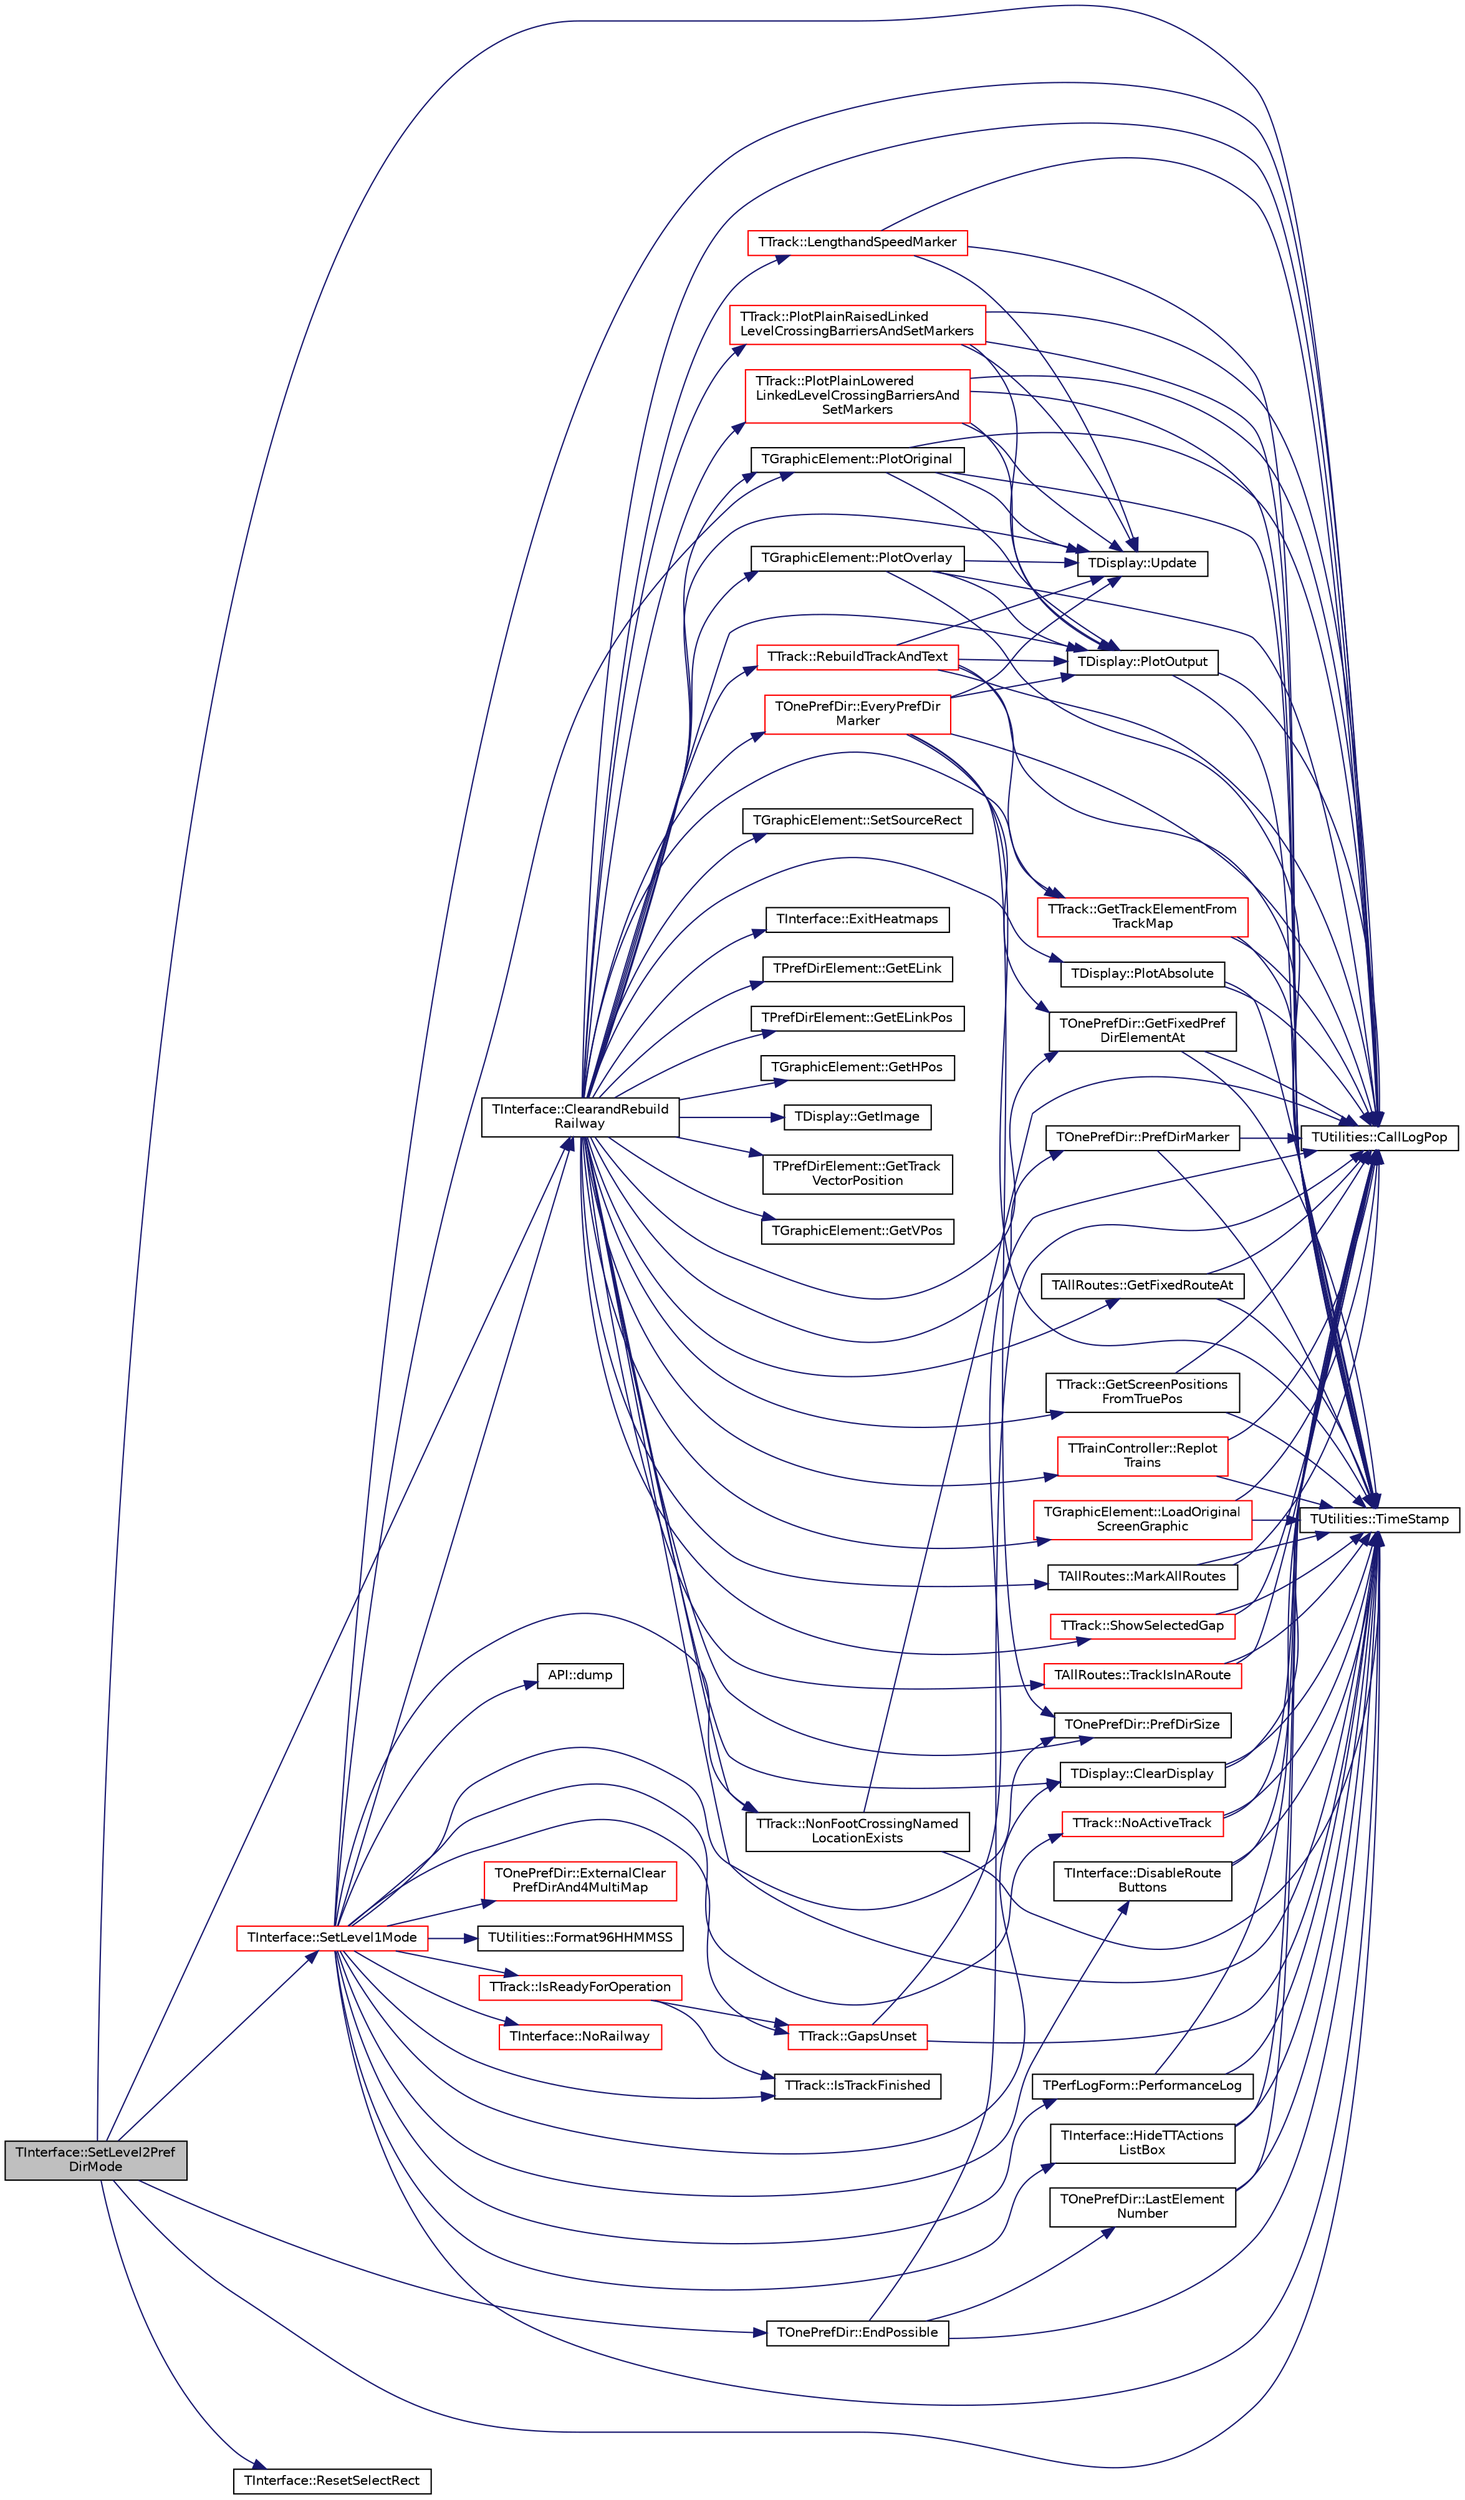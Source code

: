digraph "TInterface::SetLevel2PrefDirMode"
{
 // INTERACTIVE_SVG=YES
 // LATEX_PDF_SIZE
  edge [fontname="Helvetica",fontsize="10",labelfontname="Helvetica",labelfontsize="10"];
  node [fontname="Helvetica",fontsize="10",shape=record];
  rankdir="LR";
  Node1 [label="TInterface::SetLevel2Pref\lDirMode",height=0.2,width=0.4,color="black", fillcolor="grey75", style="filled", fontcolor="black",tooltip="Sets the Level2PrefDirMode user mode, using the Level2PrefDirMode variable to determine the mode."];
  Node1 -> Node2 [color="midnightblue",fontsize="10",style="solid",fontname="Helvetica"];
  Node2 [label="TUtilities::CallLogPop",height=0.2,width=0.4,color="black", fillcolor="white", style="filled",URL="$class_t_utilities.html#ae1eddca13cc3c492839e131f40ec21c0",tooltip="pops the last entry off the call stack, throws an error if called when empty"];
  Node1 -> Node3 [color="midnightblue",fontsize="10",style="solid",fontname="Helvetica"];
  Node3 [label="TInterface::ClearandRebuild\lRailway",height=0.2,width=0.4,color="black", fillcolor="white", style="filled",URL="$class_t_interface.html#aaa05ac95703a25e1fb4863779854967c",tooltip="< Sets the information panel message for zoom-out or paused modes"];
  Node3 -> Node2 [color="midnightblue",fontsize="10",style="solid",fontname="Helvetica"];
  Node3 -> Node4 [color="midnightblue",fontsize="10",style="solid",fontname="Helvetica"];
  Node4 [label="TDisplay::ClearDisplay",height=0.2,width=0.4,color="black", fillcolor="white", style="filled",URL="$class_t_display.html#a8d990507ae0111e0b7890e8aa77fd76d",tooltip="Empty the display."];
  Node4 -> Node2 [color="midnightblue",fontsize="10",style="solid",fontname="Helvetica"];
  Node4 -> Node5 [color="midnightblue",fontsize="10",style="solid",fontname="Helvetica"];
  Node5 [label="TUtilities::TimeStamp",height=0.2,width=0.4,color="black", fillcolor="white", style="filled",URL="$class_t_utilities.html#a34bd6bb5305bc29afdf424f6d35a921c",tooltip="creates a string of the form 'hh:mm:ss' for use in call & event logging"];
  Node3 -> Node6 [color="midnightblue",fontsize="10",style="solid",fontname="Helvetica"];
  Node6 [label="TOnePrefDir::EveryPrefDir\lMarker",height=0.2,width=0.4,color="red", fillcolor="white", style="filled",URL="$class_t_one_pref_dir.html#a9b425a3ed8ef998e2366d13ad52bf08c",tooltip="Similar to PrefDirMarker but used only to display EveryPrefDir - red for unidirectional PrefDir & gre..."];
  Node6 -> Node2 [color="midnightblue",fontsize="10",style="solid",fontname="Helvetica"];
  Node6 -> Node8 [color="midnightblue",fontsize="10",style="solid",fontname="Helvetica"];
  Node8 [label="TOnePrefDir::GetFixedPref\lDirElementAt",height=0.2,width=0.4,color="black", fillcolor="white", style="filled",URL="$class_t_one_pref_dir.html#a5b67e5aaa86d324229aedc68f32f32b8",tooltip="Return a non-modifiable element at PrefDirVector position 'At'."];
  Node8 -> Node2 [color="midnightblue",fontsize="10",style="solid",fontname="Helvetica"];
  Node8 -> Node5 [color="midnightblue",fontsize="10",style="solid",fontname="Helvetica"];
  Node6 -> Node12 [color="midnightblue",fontsize="10",style="solid",fontname="Helvetica"];
  Node12 [label="TDisplay::PlotOutput",height=0.2,width=0.4,color="black", fillcolor="white", style="filled",URL="$class_t_display.html#a9ab49e52c7eb92b32ae2c34547183439",tooltip="Plot the graphic at screen position HPos & VPos."];
  Node12 -> Node2 [color="midnightblue",fontsize="10",style="solid",fontname="Helvetica"];
  Node12 -> Node5 [color="midnightblue",fontsize="10",style="solid",fontname="Helvetica"];
  Node6 -> Node13 [color="midnightblue",fontsize="10",style="solid",fontname="Helvetica"];
  Node13 [label="TOnePrefDir::PrefDirSize",height=0.2,width=0.4,color="black", fillcolor="white", style="filled",URL="$class_t_one_pref_dir.html#a29d013bf730e23d27fdb2c390e3a14da",tooltip="Return the vector size."];
  Node6 -> Node5 [color="midnightblue",fontsize="10",style="solid",fontname="Helvetica"];
  Node6 -> Node14 [color="midnightblue",fontsize="10",style="solid",fontname="Helvetica"];
  Node14 [label="TDisplay::Update",height=0.2,width=0.4,color="black", fillcolor="white", style="filled",URL="$class_t_display.html#aa4f37ab2a4df6437a2219f303e1de40b",tooltip="Repaint the screen display."];
  Node3 -> Node15 [color="midnightblue",fontsize="10",style="solid",fontname="Helvetica"];
  Node15 [label="TInterface::ExitHeatmaps",height=0.2,width=0.4,color="black", fillcolor="white", style="filled",URL="$class_t_interface.html#aea8bdbc6e77daca97603ff1a7d5846e3",tooltip="utility function to set all heatmap values to normal (i.e. unused)"];
  Node3 -> Node16 [color="midnightblue",fontsize="10",style="solid",fontname="Helvetica"];
  Node16 [label="TPrefDirElement::GetELink",height=0.2,width=0.4,color="black", fillcolor="white", style="filled",URL="$class_t_pref_dir_element.html#af00e0755cd716b4d101abbae02c73ca2",tooltip="Returns ELink."];
  Node3 -> Node17 [color="midnightblue",fontsize="10",style="solid",fontname="Helvetica"];
  Node17 [label="TPrefDirElement::GetELinkPos",height=0.2,width=0.4,color="black", fillcolor="white", style="filled",URL="$class_t_pref_dir_element.html#aa5944dedfb065d9e251c26b28fff69f6",tooltip="Returns the ELink array position."];
  Node3 -> Node8 [color="midnightblue",fontsize="10",style="solid",fontname="Helvetica"];
  Node3 -> Node18 [color="midnightblue",fontsize="10",style="solid",fontname="Helvetica"];
  Node18 [label="TAllRoutes::GetFixedRouteAt",height=0.2,width=0.4,color="black", fillcolor="white", style="filled",URL="$class_t_all_routes.html#a7d9f820738af6314f2b9a4a1f52bb64a",tooltip="Returns a constant reference to the route at AllRoutesVector position 'At', after performing range ch..."];
  Node18 -> Node2 [color="midnightblue",fontsize="10",style="solid",fontname="Helvetica"];
  Node18 -> Node5 [color="midnightblue",fontsize="10",style="solid",fontname="Helvetica"];
  Node3 -> Node19 [color="midnightblue",fontsize="10",style="solid",fontname="Helvetica"];
  Node19 [label="TGraphicElement::GetHPos",height=0.2,width=0.4,color="black", fillcolor="white", style="filled",URL="$class_t_graphic_element.html#aaf109e208515c9b9aaad753d829d25e9",tooltip=" "];
  Node3 -> Node20 [color="midnightblue",fontsize="10",style="solid",fontname="Helvetica"];
  Node20 [label="TDisplay::GetImage",height=0.2,width=0.4,color="black", fillcolor="white", style="filled",URL="$class_t_display.html#a33f7067eea9e638bdc363bd0af70d7d5",tooltip="Return a pointer to the screen image."];
  Node3 -> Node21 [color="midnightblue",fontsize="10",style="solid",fontname="Helvetica"];
  Node21 [label="TTrack::GetScreenPositions\lFromTruePos",height=0.2,width=0.4,color="black", fillcolor="white", style="filled",URL="$class_t_track.html#abda5d1209d5a197f1cefb851f567736d",tooltip="With large railways only part of the railway is displayed on screen, and this function converts true ..."];
  Node21 -> Node2 [color="midnightblue",fontsize="10",style="solid",fontname="Helvetica"];
  Node21 -> Node5 [color="midnightblue",fontsize="10",style="solid",fontname="Helvetica"];
  Node3 -> Node22 [color="midnightblue",fontsize="10",style="solid",fontname="Helvetica"];
  Node22 [label="TTrack::GetTrackElementFrom\lTrackMap",height=0.2,width=0.4,color="red", fillcolor="white", style="filled",URL="$class_t_track.html#aeb60286bc570dbafab64fe6dc06af2e4",tooltip="Return a reference to the element at HLoc & VLoc, if no element is found an error is thrown."];
  Node22 -> Node2 [color="midnightblue",fontsize="10",style="solid",fontname="Helvetica"];
  Node22 -> Node5 [color="midnightblue",fontsize="10",style="solid",fontname="Helvetica"];
  Node3 -> Node24 [color="midnightblue",fontsize="10",style="solid",fontname="Helvetica"];
  Node24 [label="TPrefDirElement::GetTrack\lVectorPosition",height=0.2,width=0.4,color="black", fillcolor="white", style="filled",URL="$class_t_pref_dir_element.html#a0edec31fc9787847e3b6240bab91783c",tooltip="Returns TrackVectorPosition."];
  Node3 -> Node25 [color="midnightblue",fontsize="10",style="solid",fontname="Helvetica"];
  Node25 [label="TGraphicElement::GetVPos",height=0.2,width=0.4,color="black", fillcolor="white", style="filled",URL="$class_t_graphic_element.html#ad2780e85ae1e401bfbb6a7c37b15bea8",tooltip=" "];
  Node3 -> Node26 [color="midnightblue",fontsize="10",style="solid",fontname="Helvetica"];
  Node26 [label="TTrack::LengthandSpeedMarker",height=0.2,width=0.4,color="red", fillcolor="white", style="filled",URL="$class_t_track.html#a4149325460c43b97eb737f9e5cd45308",tooltip="Examine all elements in the TrackVector and if have a valid length mark the relevant track using Mark..."];
  Node26 -> Node2 [color="midnightblue",fontsize="10",style="solid",fontname="Helvetica"];
  Node26 -> Node5 [color="midnightblue",fontsize="10",style="solid",fontname="Helvetica"];
  Node26 -> Node14 [color="midnightblue",fontsize="10",style="solid",fontname="Helvetica"];
  Node3 -> Node30 [color="midnightblue",fontsize="10",style="solid",fontname="Helvetica"];
  Node30 [label="TGraphicElement::LoadOriginal\lScreenGraphic",height=0.2,width=0.4,color="red", fillcolor="white", style="filled",URL="$class_t_graphic_element.html#ac12f60cb52eefdc86eaa504419eb138d",tooltip="Load original graphic from the screen for point flashing or route start markers."];
  Node30 -> Node2 [color="midnightblue",fontsize="10",style="solid",fontname="Helvetica"];
  Node30 -> Node5 [color="midnightblue",fontsize="10",style="solid",fontname="Helvetica"];
  Node3 -> Node32 [color="midnightblue",fontsize="10",style="solid",fontname="Helvetica"];
  Node32 [label="TAllRoutes::MarkAllRoutes",height=0.2,width=0.4,color="black", fillcolor="white", style="filled",URL="$class_t_all_routes.html#af0a34aa05027527d256566ae52600583",tooltip="Calls PrefDirMarker to display all routes, with RouteCall set to identify a route call,..."];
  Node32 -> Node2 [color="midnightblue",fontsize="10",style="solid",fontname="Helvetica"];
  Node32 -> Node5 [color="midnightblue",fontsize="10",style="solid",fontname="Helvetica"];
  Node3 -> Node33 [color="midnightblue",fontsize="10",style="solid",fontname="Helvetica"];
  Node33 [label="TTrack::NonFootCrossingNamed\lLocationExists",height=0.2,width=0.4,color="black", fillcolor="white", style="filled",URL="$class_t_track.html#aa67be9f8ad9bd885f649b26962e0d41d",tooltip="True if there is a platform, NamedNonStationLocation or Concourse present in the railway."];
  Node33 -> Node2 [color="midnightblue",fontsize="10",style="solid",fontname="Helvetica"];
  Node33 -> Node5 [color="midnightblue",fontsize="10",style="solid",fontname="Helvetica"];
  Node3 -> Node34 [color="midnightblue",fontsize="10",style="solid",fontname="Helvetica"];
  Node34 [label="TDisplay::PlotAbsolute",height=0.2,width=0.4,color="black", fillcolor="white", style="filled",URL="$class_t_display.html#a7dae1c6470743a7cb778a6f813c7f0cc",tooltip="Plot the graphic at the railway (not screen) position set by HPos & VPos."];
  Node34 -> Node2 [color="midnightblue",fontsize="10",style="solid",fontname="Helvetica"];
  Node34 -> Node5 [color="midnightblue",fontsize="10",style="solid",fontname="Helvetica"];
  Node3 -> Node35 [color="midnightblue",fontsize="10",style="solid",fontname="Helvetica"];
  Node35 [label="TGraphicElement::PlotOriginal",height=0.2,width=0.4,color="black", fillcolor="white", style="filled",URL="$class_t_graphic_element.html#ad9e23ba031b1110126227d301b59ffc7",tooltip="Plot the original graphic on screen."];
  Node35 -> Node2 [color="midnightblue",fontsize="10",style="solid",fontname="Helvetica"];
  Node35 -> Node12 [color="midnightblue",fontsize="10",style="solid",fontname="Helvetica"];
  Node35 -> Node5 [color="midnightblue",fontsize="10",style="solid",fontname="Helvetica"];
  Node35 -> Node14 [color="midnightblue",fontsize="10",style="solid",fontname="Helvetica"];
  Node3 -> Node12 [color="midnightblue",fontsize="10",style="solid",fontname="Helvetica"];
  Node3 -> Node36 [color="midnightblue",fontsize="10",style="solid",fontname="Helvetica"];
  Node36 [label="TGraphicElement::PlotOverlay",height=0.2,width=0.4,color="black", fillcolor="white", style="filled",URL="$class_t_graphic_element.html#a04ccc26451ff7d95dc3c5951b71f421e",tooltip="Plot the overlay graphic on screen."];
  Node36 -> Node2 [color="midnightblue",fontsize="10",style="solid",fontname="Helvetica"];
  Node36 -> Node12 [color="midnightblue",fontsize="10",style="solid",fontname="Helvetica"];
  Node36 -> Node5 [color="midnightblue",fontsize="10",style="solid",fontname="Helvetica"];
  Node36 -> Node14 [color="midnightblue",fontsize="10",style="solid",fontname="Helvetica"];
  Node3 -> Node37 [color="midnightblue",fontsize="10",style="solid",fontname="Helvetica"];
  Node37 [label="TTrack::PlotPlainLowered\lLinkedLevelCrossingBarriersAnd\lSetMarkers",height=0.2,width=0.4,color="red", fillcolor="white", style="filled",URL="$class_t_track.html#ad8a74040f61dffb16633deea5054deef",tooltip="Plot LC elements without any base elements, and set LCPlotted true - used in ClearandRebuildRailway (..."];
  Node37 -> Node2 [color="midnightblue",fontsize="10",style="solid",fontname="Helvetica"];
  Node37 -> Node12 [color="midnightblue",fontsize="10",style="solid",fontname="Helvetica"];
  Node37 -> Node5 [color="midnightblue",fontsize="10",style="solid",fontname="Helvetica"];
  Node37 -> Node14 [color="midnightblue",fontsize="10",style="solid",fontname="Helvetica"];
  Node3 -> Node42 [color="midnightblue",fontsize="10",style="solid",fontname="Helvetica"];
  Node42 [label="TTrack::PlotPlainRaisedLinked\lLevelCrossingBarriersAndSetMarkers",height=0.2,width=0.4,color="red", fillcolor="white", style="filled",URL="$class_t_track.html#a1f59015a92ef00604156a44011b4f4c8",tooltip="Plot LC elements without any base elements, and set LCPlotted true - used in ClearandRebuildRailway."];
  Node42 -> Node2 [color="midnightblue",fontsize="10",style="solid",fontname="Helvetica"];
  Node42 -> Node12 [color="midnightblue",fontsize="10",style="solid",fontname="Helvetica"];
  Node42 -> Node5 [color="midnightblue",fontsize="10",style="solid",fontname="Helvetica"];
  Node42 -> Node14 [color="midnightblue",fontsize="10",style="solid",fontname="Helvetica"];
  Node3 -> Node43 [color="midnightblue",fontsize="10",style="solid",fontname="Helvetica"];
  Node43 [label="TOnePrefDir::PrefDirMarker",height=0.2,width=0.4,color="black", fillcolor="white", style="filled",URL="$class_t_one_pref_dir.html#aef8388386635d73a921fae7ce43f5214",tooltip="PrefDir and route track display function, including direction markers."];
  Node43 -> Node2 [color="midnightblue",fontsize="10",style="solid",fontname="Helvetica"];
  Node43 -> Node5 [color="midnightblue",fontsize="10",style="solid",fontname="Helvetica"];
  Node3 -> Node13 [color="midnightblue",fontsize="10",style="solid",fontname="Helvetica"];
  Node3 -> Node44 [color="midnightblue",fontsize="10",style="solid",fontname="Helvetica"];
  Node44 [label="TTrack::RebuildTrackAndText",height=0.2,width=0.4,color="red", fillcolor="white", style="filled",URL="$class_t_track.html#a12569ed581bb1c76c1d201b3cf013da7",tooltip="Called by TInterface::ClearandRebuildRailway to replot all the active and inactive track elements and..."];
  Node44 -> Node2 [color="midnightblue",fontsize="10",style="solid",fontname="Helvetica"];
  Node44 -> Node22 [color="midnightblue",fontsize="10",style="solid",fontname="Helvetica"];
  Node44 -> Node12 [color="midnightblue",fontsize="10",style="solid",fontname="Helvetica"];
  Node44 -> Node5 [color="midnightblue",fontsize="10",style="solid",fontname="Helvetica"];
  Node44 -> Node14 [color="midnightblue",fontsize="10",style="solid",fontname="Helvetica"];
  Node3 -> Node65 [color="midnightblue",fontsize="10",style="solid",fontname="Helvetica"];
  Node65 [label="TTrainController::Replot\lTrains",height=0.2,width=0.4,color="red", fillcolor="white", style="filled",URL="$class_t_train_controller.html#a47676de8fc677dbcabf565569cb1435c",tooltip="plot all trains on the display"];
  Node65 -> Node2 [color="midnightblue",fontsize="10",style="solid",fontname="Helvetica"];
  Node65 -> Node5 [color="midnightblue",fontsize="10",style="solid",fontname="Helvetica"];
  Node3 -> Node74 [color="midnightblue",fontsize="10",style="solid",fontname="Helvetica"];
  Node74 [label="TGraphicElement::SetSourceRect",height=0.2,width=0.4,color="black", fillcolor="white", style="filled",URL="$class_t_graphic_element.html#adffdc9f9c4a5fff5cbeab6b5a027dad9",tooltip="Set SourceRect member values from those supplied and existing Width & Height - ensure this is only ca..."];
  Node3 -> Node75 [color="midnightblue",fontsize="10",style="solid",fontname="Helvetica"];
  Node75 [label="TTrack::ShowSelectedGap",height=0.2,width=0.4,color="red", fillcolor="white", style="filled",URL="$class_t_track.html#a7fe1e2c641e38da6ab3fdbf20e529d2c",tooltip="Called during gap setting to mark a gap with a red circle - after which the program awaits user selec..."];
  Node75 -> Node2 [color="midnightblue",fontsize="10",style="solid",fontname="Helvetica"];
  Node75 -> Node5 [color="midnightblue",fontsize="10",style="solid",fontname="Helvetica"];
  Node3 -> Node5 [color="midnightblue",fontsize="10",style="solid",fontname="Helvetica"];
  Node3 -> Node77 [color="midnightblue",fontsize="10",style="solid",fontname="Helvetica"];
  Node77 [label="TAllRoutes::TrackIsInARoute",height=0.2,width=0.4,color="red", fillcolor="white", style="filled",URL="$class_t_all_routes.html#aace498b67ccef13364a1afa1f5f15311",tooltip="Examines Route2MultiMap and if the element at TrackVectorPosition with LinkPos (can be entry or exit)..."];
  Node77 -> Node2 [color="midnightblue",fontsize="10",style="solid",fontname="Helvetica"];
  Node77 -> Node5 [color="midnightblue",fontsize="10",style="solid",fontname="Helvetica"];
  Node3 -> Node14 [color="midnightblue",fontsize="10",style="solid",fontname="Helvetica"];
  Node1 -> Node78 [color="midnightblue",fontsize="10",style="solid",fontname="Helvetica"];
  Node78 [label="TOnePrefDir::EndPossible",height=0.2,width=0.4,color="black", fillcolor="white", style="filled",URL="$class_t_one_pref_dir.html#a7b81a1377e6269aafad6c25c929b2852",tooltip="Used when setting preferred directions, true if able to finish at the last selected element (can't fi..."];
  Node78 -> Node2 [color="midnightblue",fontsize="10",style="solid",fontname="Helvetica"];
  Node78 -> Node79 [color="midnightblue",fontsize="10",style="solid",fontname="Helvetica"];
  Node79 [label="TOnePrefDir::LastElement\lNumber",height=0.2,width=0.4,color="black", fillcolor="white", style="filled",URL="$class_t_one_pref_dir.html#a26a1ee9d1ced0d53e35936097d4896f0",tooltip="Return the vector position of the last element in the vector (i.e. one less than the vector size)"];
  Node79 -> Node2 [color="midnightblue",fontsize="10",style="solid",fontname="Helvetica"];
  Node79 -> Node5 [color="midnightblue",fontsize="10",style="solid",fontname="Helvetica"];
  Node78 -> Node5 [color="midnightblue",fontsize="10",style="solid",fontname="Helvetica"];
  Node1 -> Node80 [color="midnightblue",fontsize="10",style="solid",fontname="Helvetica"];
  Node80 [label="TInterface::ResetSelectRect",height=0.2,width=0.4,color="black", fillcolor="white", style="filled",URL="$class_t_interface.html#a970fd0fd4d725c80c6e2c4cd0c27cf0c",tooltip="SelectRect is the rectangle selected via the 'Edit'menu, and this function sets left,..."];
  Node1 -> Node81 [color="midnightblue",fontsize="10",style="solid",fontname="Helvetica"];
  Node81 [label="TInterface::SetLevel1Mode",height=0.2,width=0.4,color="red", fillcolor="white", style="filled",URL="$class_t_interface.html#acf77f2eeeac0775fde4f25ba46099e0b",tooltip="Sets the Level1 user mode, using the Level1Mode variable to determine the mode."];
  Node81 -> Node2 [color="midnightblue",fontsize="10",style="solid",fontname="Helvetica"];
  Node81 -> Node3 [color="midnightblue",fontsize="10",style="solid",fontname="Helvetica"];
  Node81 -> Node4 [color="midnightblue",fontsize="10",style="solid",fontname="Helvetica"];
  Node81 -> Node82 [color="midnightblue",fontsize="10",style="solid",fontname="Helvetica"];
  Node82 [label="TInterface::DisableRoute\lButtons",height=0.2,width=0.4,color="black", fillcolor="white", style="filled",URL="$class_t_interface.html#ac0c9be911e93134ddda04ba498a8bd9c",tooltip="Called during operation whenever the route type buttons need to be disabled, e.g. when paused."];
  Node82 -> Node2 [color="midnightblue",fontsize="10",style="solid",fontname="Helvetica"];
  Node82 -> Node5 [color="midnightblue",fontsize="10",style="solid",fontname="Helvetica"];
  Node81 -> Node83 [color="midnightblue",fontsize="10",style="solid",fontname="Helvetica"];
  Node83 [label="API::dump",height=0.2,width=0.4,color="black", fillcolor="white", style="filled",URL="$class_a_p_i.html#abebc08c03ceec2b898d8fe877b0efcba",tooltip="save currently recorded status data to INI file"];
  Node81 -> Node84 [color="midnightblue",fontsize="10",style="solid",fontname="Helvetica"];
  Node84 [label="TOnePrefDir::ExternalClear\lPrefDirAnd4MultiMap",height=0.2,width=0.4,color="red", fillcolor="white", style="filled",URL="$class_t_one_pref_dir.html#abc09de3c32460a73d3de12625329210d",tooltip="Empty the existing preferred direction vector & map - for use by other classes."];
  Node81 -> Node86 [color="midnightblue",fontsize="10",style="solid",fontname="Helvetica"];
  Node86 [label="TUtilities::Format96HHMMSS",height=0.2,width=0.4,color="black", fillcolor="white", style="filled",URL="$class_t_utilities.html#a2dfbe3d4ed11770bc1a902b51afdc10c",tooltip="formats a TDateTime into an AnsiString of the form hh:mm:ss where hh runs from 00 to 95 & resets when..."];
  Node81 -> Node87 [color="midnightblue",fontsize="10",style="solid",fontname="Helvetica"];
  Node87 [label="TTrack::GapsUnset",height=0.2,width=0.4,color="red", fillcolor="white", style="filled",URL="$class_t_track.html#a794daa0471b473e28ff24c87a92112dc",tooltip="True if there are gaps in the railway and any are unset."];
  Node87 -> Node2 [color="midnightblue",fontsize="10",style="solid",fontname="Helvetica"];
  Node87 -> Node5 [color="midnightblue",fontsize="10",style="solid",fontname="Helvetica"];
  Node81 -> Node88 [color="midnightblue",fontsize="10",style="solid",fontname="Helvetica"];
  Node88 [label="TInterface::HideTTActions\lListBox",height=0.2,width=0.4,color="black", fillcolor="white", style="filled",URL="$class_t_interface.html#ab2b7fa09f178490f2bde9a6caf323f30",tooltip="makes TTActionsListBox invisible (if it was visible)"];
  Node88 -> Node2 [color="midnightblue",fontsize="10",style="solid",fontname="Helvetica"];
  Node88 -> Node5 [color="midnightblue",fontsize="10",style="solid",fontname="Helvetica"];
  Node81 -> Node89 [color="midnightblue",fontsize="10",style="solid",fontname="Helvetica"];
  Node89 [label="TTrack::IsReadyForOperation",height=0.2,width=0.4,color="red", fillcolor="white", style="filled",URL="$class_t_track.html#a1a9f8ddecccd649195ede1ec027500d1",tooltip="Indicates whether or not the railway is ready for saving as a '.rly' file and for operation."];
  Node89 -> Node87 [color="midnightblue",fontsize="10",style="solid",fontname="Helvetica"];
  Node89 -> Node92 [color="midnightblue",fontsize="10",style="solid",fontname="Helvetica"];
  Node92 [label="TTrack::IsTrackFinished",height=0.2,width=0.4,color="black", fillcolor="white", style="filled",URL="$class_t_track.html#aa8386109483977bfaa97909747358149",tooltip="Indicates whether or not the track has been successfully linked together."];
  Node81 -> Node92 [color="midnightblue",fontsize="10",style="solid",fontname="Helvetica"];
  Node81 -> Node94 [color="midnightblue",fontsize="10",style="solid",fontname="Helvetica"];
  Node94 [label="TTrack::NoActiveTrack",height=0.2,width=0.4,color="red", fillcolor="white", style="filled",URL="$class_t_track.html#a2eaa84532799b76a0b42cf6e2611224d",tooltip="True if there is no active track in the railway."];
  Node94 -> Node2 [color="midnightblue",fontsize="10",style="solid",fontname="Helvetica"];
  Node94 -> Node5 [color="midnightblue",fontsize="10",style="solid",fontname="Helvetica"];
  Node81 -> Node33 [color="midnightblue",fontsize="10",style="solid",fontname="Helvetica"];
  Node81 -> Node95 [color="midnightblue",fontsize="10",style="solid",fontname="Helvetica"];
  Node95 [label="TInterface::NoRailway",height=0.2,width=0.4,color="red", fillcolor="white", style="filled",URL="$class_t_interface.html#a488e772a2e2a52820fdbe1d1695e0118",tooltip="Returns true if there are no track elements and no text."];
  Node81 -> Node97 [color="midnightblue",fontsize="10",style="solid",fontname="Helvetica"];
  Node97 [label="TPerfLogForm::PerformanceLog",height=0.2,width=0.4,color="black", fillcolor="white", style="filled",URL="$class_t_perf_log_form.html#a72f06bf03353c15c94ceefbf420ff7b4",tooltip="Send Statement to the performance log on screen and to the file."];
  Node97 -> Node2 [color="midnightblue",fontsize="10",style="solid",fontname="Helvetica"];
  Node97 -> Node5 [color="midnightblue",fontsize="10",style="solid",fontname="Helvetica"];
  Node81 -> Node35 [color="midnightblue",fontsize="10",style="solid",fontname="Helvetica"];
  Node81 -> Node13 [color="midnightblue",fontsize="10",style="solid",fontname="Helvetica"];
  Node81 -> Node5 [color="midnightblue",fontsize="10",style="solid",fontname="Helvetica"];
  Node1 -> Node5 [color="midnightblue",fontsize="10",style="solid",fontname="Helvetica"];
}
